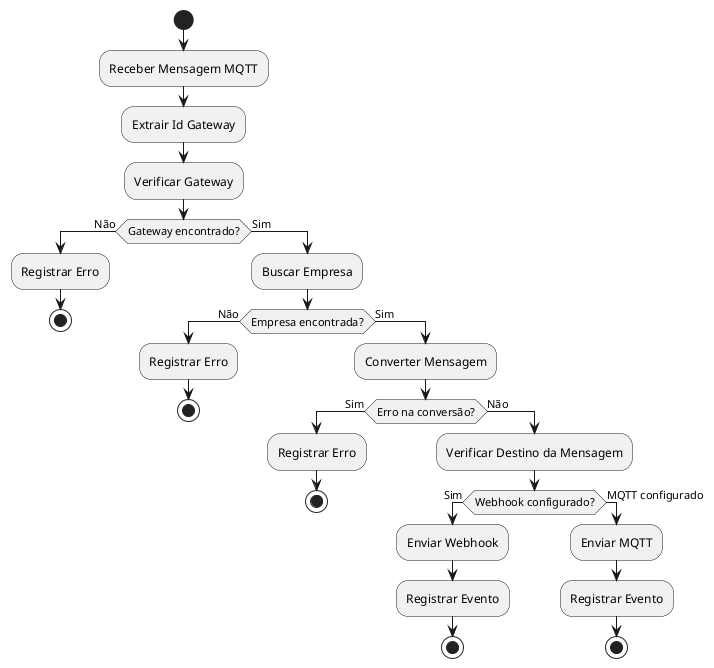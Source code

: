 @startuml
|Inicio|
start

:Receber Mensagem MQTT;

:Extrair Id Gateway;

:Verificar Gateway;
if (Gateway encontrado?) then (Não)
  :Registrar Erro;
  stop
else (Sim)
  :Buscar Empresa;
  if (Empresa encontrada?) then (Não)
    :Registrar Erro;
    stop
  else (Sim)
    :Converter Mensagem;
    if (Erro na conversão?) then (Sim)
      :Registrar Erro;
      stop
    else (Não)
      :Verificar Destino da Mensagem;
      if (Webhook configurado?) then (Sim)
        :Enviar Webhook;
        :Registrar Evento;
        stop
      else (MQTT configurado)
        :Enviar MQTT;
        :Registrar Evento;
        stop
      endif
    endif
  endif
endif

@enduml
